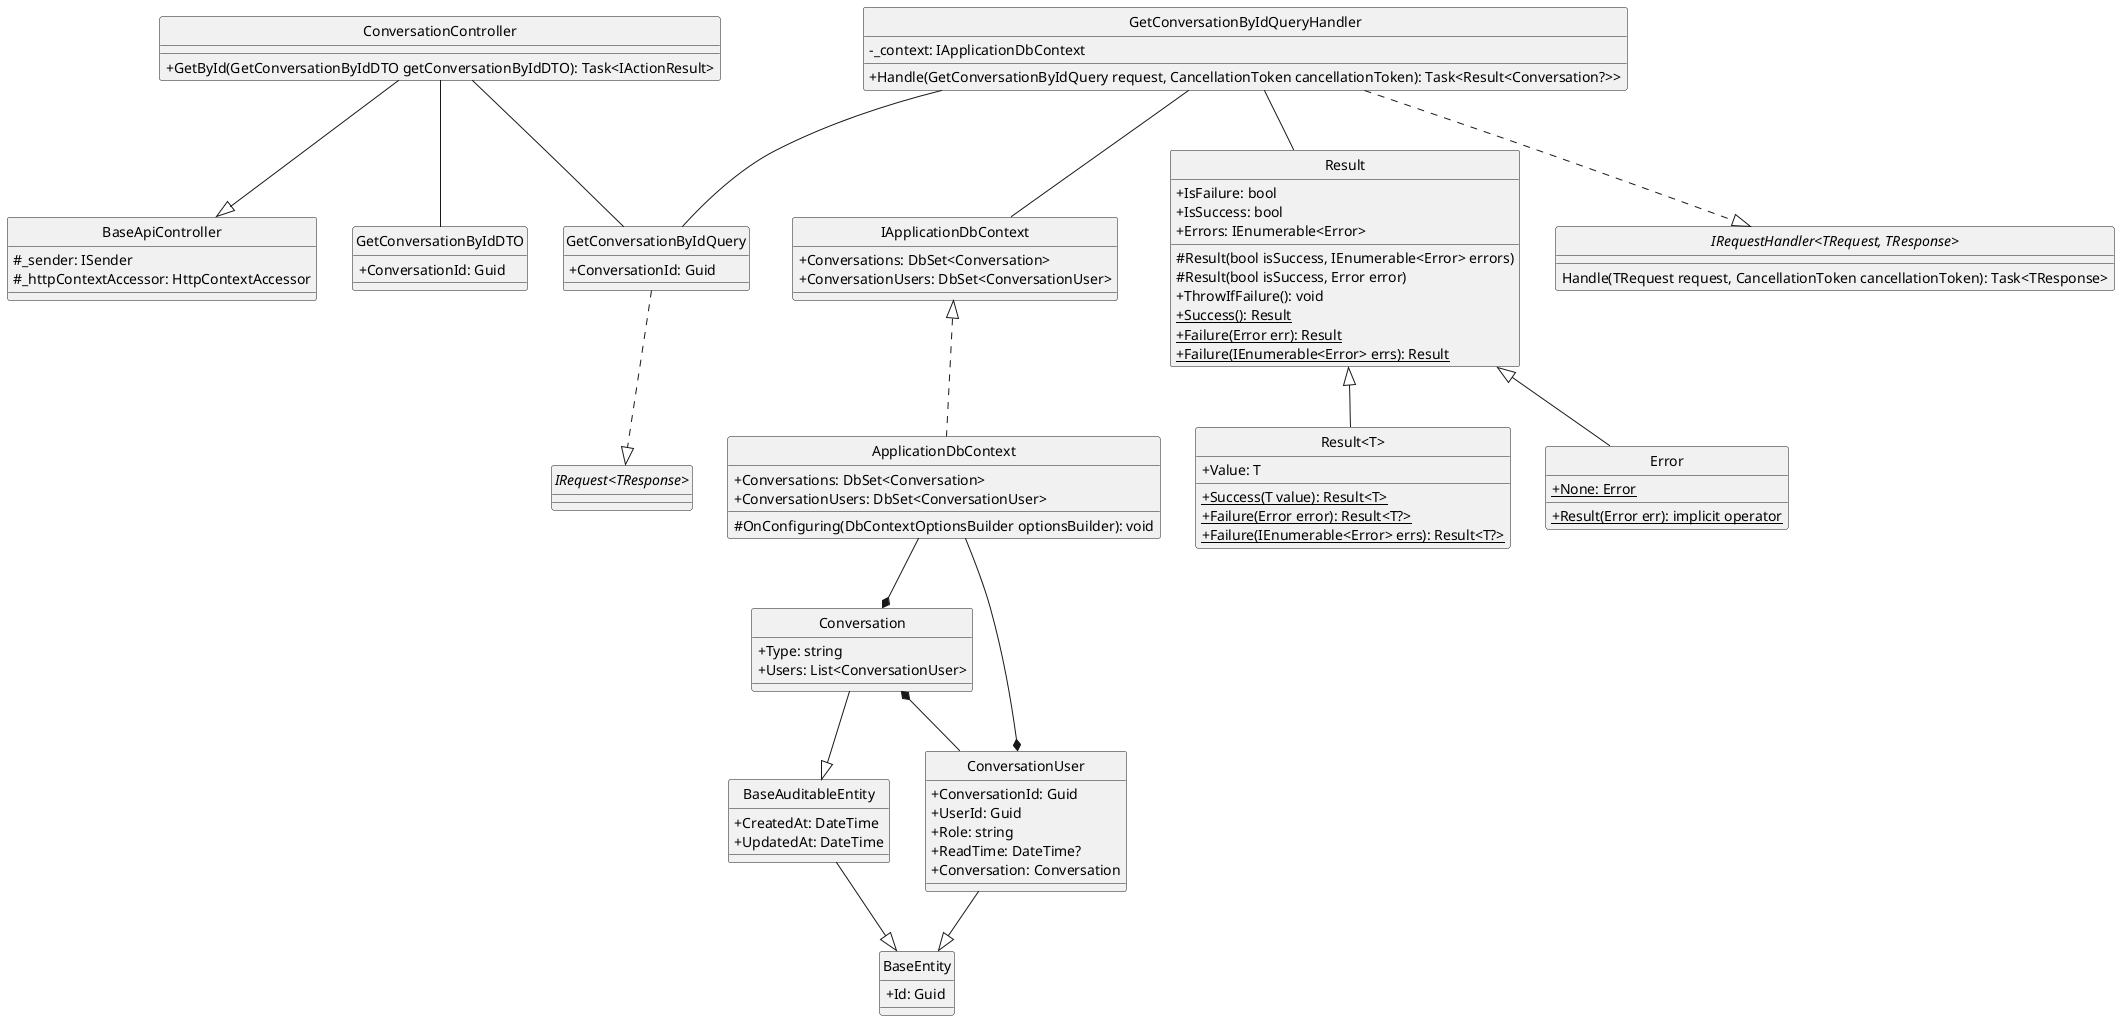 @startuml getConversationById
hide circle
skinparam classAttributeIconSize 0

class BaseApiController {
    #_sender: ISender
    #_httpContextAccessor: HttpContextAccessor 
}

class ConversationController {
    +GetById(GetConversationByIdDTO getConversationByIdDTO): Task<IActionResult>
}

class GetConversationByIdQuery {
    +ConversationId: Guid
}

class GetConversationByIdQueryHandler {
    -_context: IApplicationDbContext
    +Handle(GetConversationByIdQuery request, CancellationToken cancellationToken): Task<Result<Conversation?>> 
}

class IApplicationDbContext {
    +Conversations: DbSet<Conversation>
    +ConversationUsers: DbSet<ConversationUser>
}

class ApplicationDbContext {
    +Conversations: DbSet<Conversation>
    +ConversationUsers: DbSet<ConversationUser>
    #OnConfiguring(DbContextOptionsBuilder optionsBuilder): void
}

class Result {
    +IsFailure: bool
    +IsSuccess: bool
    +Errors: IEnumerable<Error>
    #Result(bool isSuccess, IEnumerable<Error> errors)
    #Result(bool isSuccess, Error error)
    +ThrowIfFailure(): void
    +{static} Success(): Result 
    +{static} Failure(Error err): Result
    +{static} Failure(IEnumerable<Error> errs): Result
}

class "Result<T>" {
    +Value: T
    +{static} Success(T value): Result<T>
    +{static} Failure(Error error): Result<T?>
    +{static} Failure(IEnumerable<Error> errs): Result<T?>
}

class Error {
    +{static} None: Error
    +{static} Result(Error err): implicit operator
}

class GetConversationByIdDTO {
    +ConversationId: Guid
}

class BaseEntity {
    +Id: Guid
}

class BaseAuditableEntity{
    +CreatedAt: DateTime
    +UpdatedAt: DateTime
}

class Conversation {
    +Type: string
    +Users: List<ConversationUser>
}

class ConversationUser {
    +ConversationId: Guid
    +UserId: Guid
    +Role: string 
    +ReadTime: DateTime?
    +Conversation: Conversation
}

interface "IRequest<TResponse>"
interface "IRequestHandler<TRequest, TResponse>"{
    Handle(TRequest request, CancellationToken cancellationToken): Task<TResponse>
}

'==== Get Conversation By Id ====
'API Layer
ConversationController --|> BaseApiController
ConversationController -- GetConversationByIdQuery
ConversationController -- GetConversationByIdDTO
'Application Layer
GetConversationByIdQuery ..|> "IRequest<TResponse>"
GetConversationByIdQueryHandler ..|> "IRequestHandler<TRequest, TResponse>"
GetConversationByIdQueryHandler -- GetConversationByIdQuery
GetConversationByIdQueryHandler -- Result
GetConversationByIdQueryHandler -- IApplicationDbContext
'Domain Layer
Result <|-- Error
Result <|-- "Result<T>"
ConversationUser --|> BaseEntity
Conversation --|> BaseAuditableEntity
Conversation *-- ConversationUser
BaseAuditableEntity --|>BaseEntity
'Infrastructure Layer
IApplicationDbContext <|.. ApplicationDbContext
ApplicationDbContext --* ConversationUser
ApplicationDbContext --* Conversation
@enduml